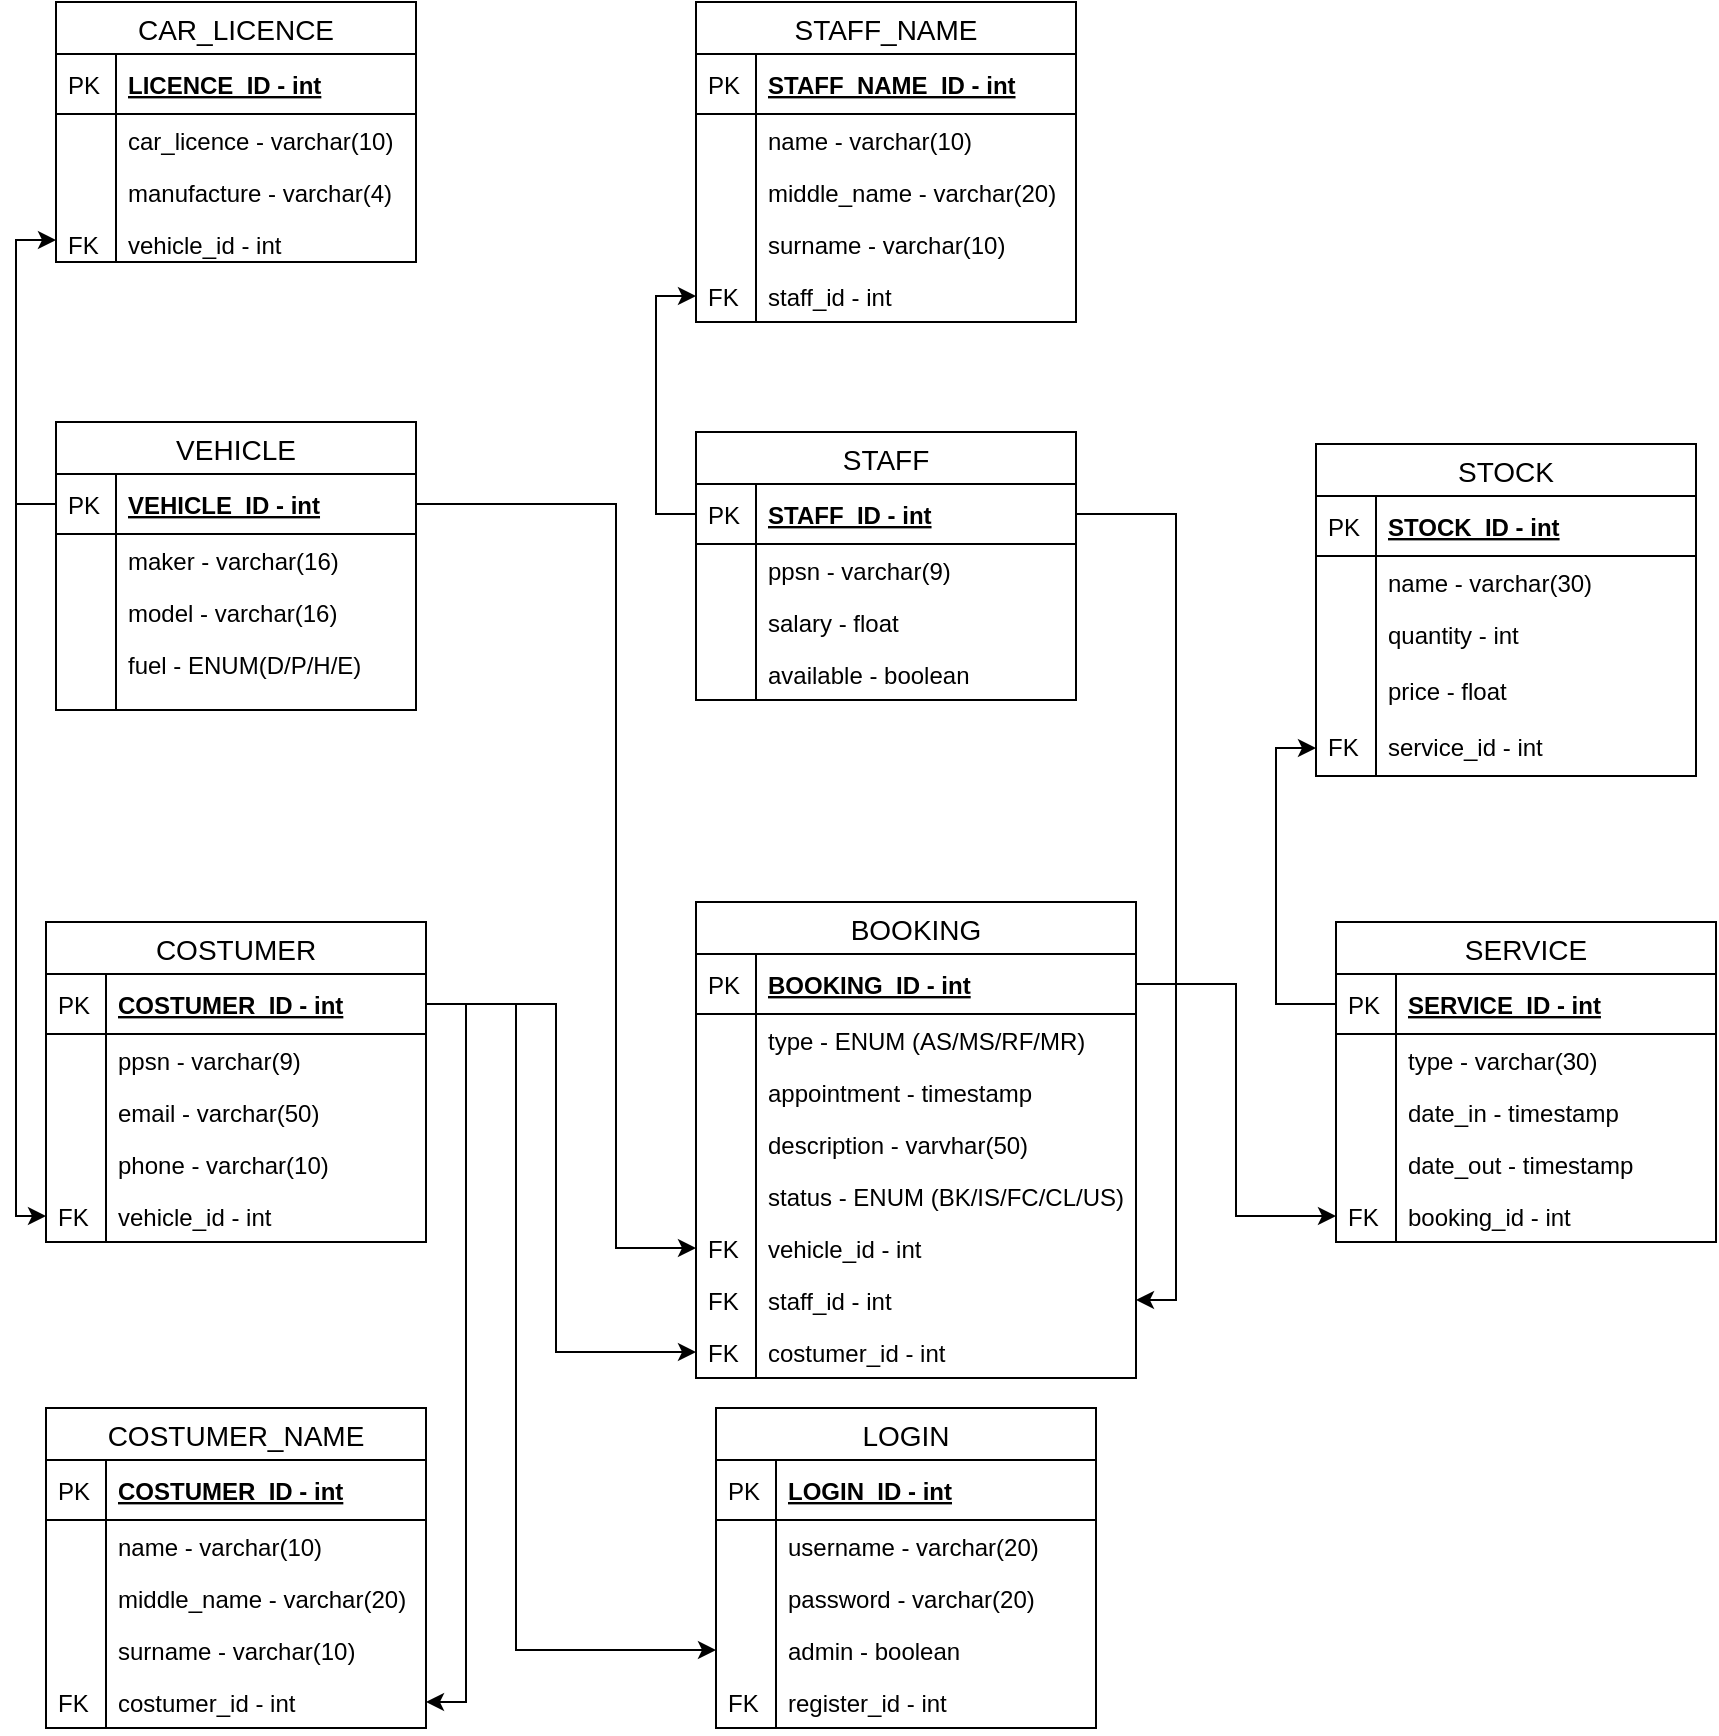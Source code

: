 <mxfile version="13.1.14" type="device"><diagram id="qz4JZk3jfuZFxjIquhuY" name="Page-1"><mxGraphModel dx="1160" dy="1646" grid="1" gridSize="10" guides="1" tooltips="1" connect="1" arrows="1" fold="1" page="1" pageScale="1" pageWidth="827" pageHeight="1169" math="0" shadow="0"><root><mxCell id="0"/><mxCell id="1" parent="0"/><mxCell id="4ERzhH2UeLs3n8qs2pCF-2" value="VEHICLE" style="swimlane;fontStyle=0;childLayout=stackLayout;horizontal=1;startSize=26;horizontalStack=0;resizeParent=1;resizeParentMax=0;resizeLast=0;collapsible=1;marginBottom=0;align=center;fontSize=14;" parent="1" vertex="1"><mxGeometry x="30" y="20" width="180" height="144" as="geometry"/></mxCell><mxCell id="4ERzhH2UeLs3n8qs2pCF-3" value="VEHICLE_ID - int" style="shape=partialRectangle;top=0;left=0;right=0;bottom=1;align=left;verticalAlign=middle;fillColor=none;spacingLeft=34;spacingRight=4;overflow=hidden;rotatable=0;points=[[0,0.5],[1,0.5]];portConstraint=eastwest;dropTarget=0;fontStyle=5;fontSize=12;" parent="4ERzhH2UeLs3n8qs2pCF-2" vertex="1"><mxGeometry y="26" width="180" height="30" as="geometry"/></mxCell><mxCell id="4ERzhH2UeLs3n8qs2pCF-4" value="PK" style="shape=partialRectangle;top=0;left=0;bottom=0;fillColor=none;align=left;verticalAlign=middle;spacingLeft=4;spacingRight=4;overflow=hidden;rotatable=0;points=[];portConstraint=eastwest;part=1;fontSize=12;" parent="4ERzhH2UeLs3n8qs2pCF-3" vertex="1" connectable="0"><mxGeometry width="30" height="30" as="geometry"/></mxCell><mxCell id="4ERzhH2UeLs3n8qs2pCF-5" value="maker - varchar(16)" style="shape=partialRectangle;top=0;left=0;right=0;bottom=0;align=left;verticalAlign=top;fillColor=none;spacingLeft=34;spacingRight=4;overflow=hidden;rotatable=0;points=[[0,0.5],[1,0.5]];portConstraint=eastwest;dropTarget=0;fontSize=12;" parent="4ERzhH2UeLs3n8qs2pCF-2" vertex="1"><mxGeometry y="56" width="180" height="26" as="geometry"/></mxCell><mxCell id="4ERzhH2UeLs3n8qs2pCF-6" value="" style="shape=partialRectangle;top=0;left=0;bottom=0;fillColor=none;align=left;verticalAlign=top;spacingLeft=4;spacingRight=4;overflow=hidden;rotatable=0;points=[];portConstraint=eastwest;part=1;fontSize=12;" parent="4ERzhH2UeLs3n8qs2pCF-5" vertex="1" connectable="0"><mxGeometry width="30" height="26" as="geometry"/></mxCell><mxCell id="4ERzhH2UeLs3n8qs2pCF-7" value="model - varchar(16)" style="shape=partialRectangle;top=0;left=0;right=0;bottom=0;align=left;verticalAlign=top;fillColor=none;spacingLeft=34;spacingRight=4;overflow=hidden;rotatable=0;points=[[0,0.5],[1,0.5]];portConstraint=eastwest;dropTarget=0;fontSize=12;" parent="4ERzhH2UeLs3n8qs2pCF-2" vertex="1"><mxGeometry y="82" width="180" height="26" as="geometry"/></mxCell><mxCell id="4ERzhH2UeLs3n8qs2pCF-8" value="" style="shape=partialRectangle;top=0;left=0;bottom=0;fillColor=none;align=left;verticalAlign=top;spacingLeft=4;spacingRight=4;overflow=hidden;rotatable=0;points=[];portConstraint=eastwest;part=1;fontSize=12;" parent="4ERzhH2UeLs3n8qs2pCF-7" vertex="1" connectable="0"><mxGeometry width="30" height="26" as="geometry"/></mxCell><mxCell id="Tuq_BzEHSsN0yFVheUl9-73" value="fuel - ENUM(D/P/H/E)" style="shape=partialRectangle;top=0;left=0;right=0;bottom=0;align=left;verticalAlign=top;fillColor=none;spacingLeft=34;spacingRight=4;overflow=hidden;rotatable=0;points=[[0,0.5],[1,0.5]];portConstraint=eastwest;dropTarget=0;fontSize=12;" parent="4ERzhH2UeLs3n8qs2pCF-2" vertex="1"><mxGeometry y="108" width="180" height="26" as="geometry"/></mxCell><mxCell id="Tuq_BzEHSsN0yFVheUl9-74" value="" style="shape=partialRectangle;top=0;left=0;bottom=0;fillColor=none;align=left;verticalAlign=top;spacingLeft=4;spacingRight=4;overflow=hidden;rotatable=0;points=[];portConstraint=eastwest;part=1;fontSize=12;" parent="Tuq_BzEHSsN0yFVheUl9-73" vertex="1" connectable="0"><mxGeometry width="30" height="26" as="geometry"/></mxCell><mxCell id="4ERzhH2UeLs3n8qs2pCF-11" value="" style="shape=partialRectangle;top=0;left=0;right=0;bottom=0;align=left;verticalAlign=top;fillColor=none;spacingLeft=34;spacingRight=4;overflow=hidden;rotatable=0;points=[[0,0.5],[1,0.5]];portConstraint=eastwest;dropTarget=0;fontSize=12;" parent="4ERzhH2UeLs3n8qs2pCF-2" vertex="1"><mxGeometry y="134" width="180" height="10" as="geometry"/></mxCell><mxCell id="4ERzhH2UeLs3n8qs2pCF-12" value="" style="shape=partialRectangle;top=0;left=0;bottom=0;fillColor=none;align=left;verticalAlign=top;spacingLeft=4;spacingRight=4;overflow=hidden;rotatable=0;points=[];portConstraint=eastwest;part=1;fontSize=12;" parent="4ERzhH2UeLs3n8qs2pCF-11" vertex="1" connectable="0"><mxGeometry width="30" height="10" as="geometry"/></mxCell><mxCell id="Tuq_BzEHSsN0yFVheUl9-1" value="CAR_LICENCE" style="swimlane;fontStyle=0;childLayout=stackLayout;horizontal=1;startSize=26;horizontalStack=0;resizeParent=1;resizeParentMax=0;resizeLast=0;collapsible=1;marginBottom=0;align=center;fontSize=14;" parent="1" vertex="1"><mxGeometry x="30" y="-190" width="180" height="130" as="geometry"/></mxCell><mxCell id="Tuq_BzEHSsN0yFVheUl9-2" value="LICENCE_ID - int" style="shape=partialRectangle;top=0;left=0;right=0;bottom=1;align=left;verticalAlign=middle;fillColor=none;spacingLeft=34;spacingRight=4;overflow=hidden;rotatable=0;points=[[0,0.5],[1,0.5]];portConstraint=eastwest;dropTarget=0;fontStyle=5;fontSize=12;" parent="Tuq_BzEHSsN0yFVheUl9-1" vertex="1"><mxGeometry y="26" width="180" height="30" as="geometry"/></mxCell><mxCell id="Tuq_BzEHSsN0yFVheUl9-3" value="PK" style="shape=partialRectangle;top=0;left=0;bottom=0;fillColor=none;align=left;verticalAlign=middle;spacingLeft=4;spacingRight=4;overflow=hidden;rotatable=0;points=[];portConstraint=eastwest;part=1;fontSize=12;" parent="Tuq_BzEHSsN0yFVheUl9-2" vertex="1" connectable="0"><mxGeometry width="30" height="30" as="geometry"/></mxCell><mxCell id="Tuq_BzEHSsN0yFVheUl9-8" value="car_licence - varchar(10)" style="shape=partialRectangle;top=0;left=0;right=0;bottom=0;align=left;verticalAlign=top;fillColor=none;spacingLeft=34;spacingRight=4;overflow=hidden;rotatable=0;points=[[0,0.5],[1,0.5]];portConstraint=eastwest;dropTarget=0;fontSize=12;" parent="Tuq_BzEHSsN0yFVheUl9-1" vertex="1"><mxGeometry y="56" width="180" height="26" as="geometry"/></mxCell><mxCell id="Tuq_BzEHSsN0yFVheUl9-9" value="" style="shape=partialRectangle;top=0;left=0;bottom=0;fillColor=none;align=left;verticalAlign=top;spacingLeft=4;spacingRight=4;overflow=hidden;rotatable=0;points=[];portConstraint=eastwest;part=1;fontSize=12;" parent="Tuq_BzEHSsN0yFVheUl9-8" vertex="1" connectable="0"><mxGeometry width="30" height="26" as="geometry"/></mxCell><mxCell id="Tuq_BzEHSsN0yFVheUl9-10" value="manufacture - varchar(4)&#10;" style="shape=partialRectangle;top=0;left=0;right=0;bottom=0;align=left;verticalAlign=top;fillColor=none;spacingLeft=34;spacingRight=4;overflow=hidden;rotatable=0;points=[[0,0.5],[1,0.5]];portConstraint=eastwest;dropTarget=0;fontSize=12;" parent="Tuq_BzEHSsN0yFVheUl9-1" vertex="1"><mxGeometry y="82" width="180" height="26" as="geometry"/></mxCell><mxCell id="Tuq_BzEHSsN0yFVheUl9-11" value="" style="shape=partialRectangle;top=0;left=0;bottom=0;fillColor=none;align=left;verticalAlign=top;spacingLeft=4;spacingRight=4;overflow=hidden;rotatable=0;points=[];portConstraint=eastwest;part=1;fontSize=12;" parent="Tuq_BzEHSsN0yFVheUl9-10" vertex="1" connectable="0"><mxGeometry width="30" height="26" as="geometry"/></mxCell><mxCell id="Tuq_BzEHSsN0yFVheUl9-12" value="vehicle_id - int" style="shape=partialRectangle;top=0;left=0;right=0;bottom=0;align=left;verticalAlign=top;fillColor=none;spacingLeft=34;spacingRight=4;overflow=hidden;rotatable=0;points=[[0,0.5],[1,0.5]];portConstraint=eastwest;dropTarget=0;fontSize=12;" parent="Tuq_BzEHSsN0yFVheUl9-1" vertex="1"><mxGeometry y="108" width="180" height="22" as="geometry"/></mxCell><mxCell id="Tuq_BzEHSsN0yFVheUl9-13" value="FK" style="shape=partialRectangle;top=0;left=0;bottom=0;fillColor=none;align=left;verticalAlign=top;spacingLeft=4;spacingRight=4;overflow=hidden;rotatable=0;points=[];portConstraint=eastwest;part=1;fontSize=12;" parent="Tuq_BzEHSsN0yFVheUl9-12" vertex="1" connectable="0"><mxGeometry width="30" height="22" as="geometry"/></mxCell><mxCell id="4ERzhH2UeLs3n8qs2pCF-25" value="STOCK" style="swimlane;fontStyle=0;childLayout=stackLayout;horizontal=1;startSize=26;horizontalStack=0;resizeParent=1;resizeParentMax=0;resizeLast=0;collapsible=1;marginBottom=0;align=center;fontSize=14;" parent="1" vertex="1"><mxGeometry x="660" y="31" width="190" height="166" as="geometry"/></mxCell><mxCell id="4ERzhH2UeLs3n8qs2pCF-26" value="STOCK_ID - int" style="shape=partialRectangle;top=0;left=0;right=0;bottom=1;align=left;verticalAlign=middle;fillColor=none;spacingLeft=34;spacingRight=4;overflow=hidden;rotatable=0;points=[[0,0.5],[1,0.5]];portConstraint=eastwest;dropTarget=0;fontStyle=5;fontSize=12;" parent="4ERzhH2UeLs3n8qs2pCF-25" vertex="1"><mxGeometry y="26" width="190" height="30" as="geometry"/></mxCell><mxCell id="4ERzhH2UeLs3n8qs2pCF-27" value="PK" style="shape=partialRectangle;top=0;left=0;bottom=0;fillColor=none;align=left;verticalAlign=middle;spacingLeft=4;spacingRight=4;overflow=hidden;rotatable=0;points=[];portConstraint=eastwest;part=1;fontSize=12;" parent="4ERzhH2UeLs3n8qs2pCF-26" vertex="1" connectable="0"><mxGeometry width="30" height="30" as="geometry"/></mxCell><mxCell id="4ERzhH2UeLs3n8qs2pCF-28" value="name - varchar(30)" style="shape=partialRectangle;top=0;left=0;right=0;bottom=0;align=left;verticalAlign=top;fillColor=none;spacingLeft=34;spacingRight=4;overflow=hidden;rotatable=0;points=[[0,0.5],[1,0.5]];portConstraint=eastwest;dropTarget=0;fontSize=12;" parent="4ERzhH2UeLs3n8qs2pCF-25" vertex="1"><mxGeometry y="56" width="190" height="26" as="geometry"/></mxCell><mxCell id="4ERzhH2UeLs3n8qs2pCF-29" value="" style="shape=partialRectangle;top=0;left=0;bottom=0;fillColor=none;align=left;verticalAlign=top;spacingLeft=4;spacingRight=4;overflow=hidden;rotatable=0;points=[];portConstraint=eastwest;part=1;fontSize=12;" parent="4ERzhH2UeLs3n8qs2pCF-28" vertex="1" connectable="0"><mxGeometry width="30" height="26" as="geometry"/></mxCell><mxCell id="Tuq_BzEHSsN0yFVheUl9-56" value="quantity - int" style="shape=partialRectangle;top=0;left=0;right=0;bottom=0;align=left;verticalAlign=top;fillColor=none;spacingLeft=34;spacingRight=4;overflow=hidden;rotatable=0;points=[[0,0.5],[1,0.5]];portConstraint=eastwest;dropTarget=0;fontSize=12;" parent="4ERzhH2UeLs3n8qs2pCF-25" vertex="1"><mxGeometry y="82" width="190" height="28" as="geometry"/></mxCell><mxCell id="Tuq_BzEHSsN0yFVheUl9-57" value="" style="shape=partialRectangle;top=0;left=0;bottom=0;fillColor=none;align=left;verticalAlign=top;spacingLeft=4;spacingRight=4;overflow=hidden;rotatable=0;points=[];portConstraint=eastwest;part=1;fontSize=12;" parent="Tuq_BzEHSsN0yFVheUl9-56" vertex="1" connectable="0"><mxGeometry width="30" height="28" as="geometry"/></mxCell><mxCell id="4ERzhH2UeLs3n8qs2pCF-32" value="price - float&#10;" style="shape=partialRectangle;top=0;left=0;right=0;bottom=0;align=left;verticalAlign=top;fillColor=none;spacingLeft=34;spacingRight=4;overflow=hidden;rotatable=0;points=[[0,0.5],[1,0.5]];portConstraint=eastwest;dropTarget=0;fontSize=12;" parent="4ERzhH2UeLs3n8qs2pCF-25" vertex="1"><mxGeometry y="110" width="190" height="28" as="geometry"/></mxCell><mxCell id="4ERzhH2UeLs3n8qs2pCF-33" value="" style="shape=partialRectangle;top=0;left=0;bottom=0;fillColor=none;align=left;verticalAlign=top;spacingLeft=4;spacingRight=4;overflow=hidden;rotatable=0;points=[];portConstraint=eastwest;part=1;fontSize=12;" parent="4ERzhH2UeLs3n8qs2pCF-32" vertex="1" connectable="0"><mxGeometry width="30" height="28" as="geometry"/></mxCell><mxCell id="4ERzhH2UeLs3n8qs2pCF-38" value="service_id - int" style="shape=partialRectangle;top=0;left=0;right=0;bottom=0;align=left;verticalAlign=top;fillColor=none;spacingLeft=34;spacingRight=4;overflow=hidden;rotatable=0;points=[[0,0.5],[1,0.5]];portConstraint=eastwest;dropTarget=0;fontSize=12;" parent="4ERzhH2UeLs3n8qs2pCF-25" vertex="1"><mxGeometry y="138" width="190" height="28" as="geometry"/></mxCell><mxCell id="4ERzhH2UeLs3n8qs2pCF-39" value="FK" style="shape=partialRectangle;top=0;left=0;bottom=0;fillColor=none;align=left;verticalAlign=top;spacingLeft=4;spacingRight=4;overflow=hidden;rotatable=0;points=[];portConstraint=eastwest;part=1;fontSize=12;" parent="4ERzhH2UeLs3n8qs2pCF-38" vertex="1" connectable="0"><mxGeometry width="30" height="28" as="geometry"/></mxCell><mxCell id="4ERzhH2UeLs3n8qs2pCF-14" value="STAFF" style="swimlane;fontStyle=0;childLayout=stackLayout;horizontal=1;startSize=26;horizontalStack=0;resizeParent=1;resizeParentMax=0;resizeLast=0;collapsible=1;marginBottom=0;align=center;fontSize=14;" parent="1" vertex="1"><mxGeometry x="350" y="25" width="190" height="134" as="geometry"/></mxCell><mxCell id="4ERzhH2UeLs3n8qs2pCF-15" value="STAFF_ID - int" style="shape=partialRectangle;top=0;left=0;right=0;bottom=1;align=left;verticalAlign=middle;fillColor=none;spacingLeft=34;spacingRight=4;overflow=hidden;rotatable=0;points=[[0,0.5],[1,0.5]];portConstraint=eastwest;dropTarget=0;fontStyle=5;fontSize=12;" parent="4ERzhH2UeLs3n8qs2pCF-14" vertex="1"><mxGeometry y="26" width="190" height="30" as="geometry"/></mxCell><mxCell id="4ERzhH2UeLs3n8qs2pCF-16" value="PK" style="shape=partialRectangle;top=0;left=0;bottom=0;fillColor=none;align=left;verticalAlign=middle;spacingLeft=4;spacingRight=4;overflow=hidden;rotatable=0;points=[];portConstraint=eastwest;part=1;fontSize=12;" parent="4ERzhH2UeLs3n8qs2pCF-15" vertex="1" connectable="0"><mxGeometry width="30" height="30" as="geometry"/></mxCell><mxCell id="4ERzhH2UeLs3n8qs2pCF-19" value="ppsn - varchar(9)" style="shape=partialRectangle;top=0;left=0;right=0;bottom=0;align=left;verticalAlign=top;fillColor=none;spacingLeft=34;spacingRight=4;overflow=hidden;rotatable=0;points=[[0,0.5],[1,0.5]];portConstraint=eastwest;dropTarget=0;fontSize=12;" parent="4ERzhH2UeLs3n8qs2pCF-14" vertex="1"><mxGeometry y="56" width="190" height="26" as="geometry"/></mxCell><mxCell id="4ERzhH2UeLs3n8qs2pCF-20" value="" style="shape=partialRectangle;top=0;left=0;bottom=0;fillColor=none;align=left;verticalAlign=top;spacingLeft=4;spacingRight=4;overflow=hidden;rotatable=0;points=[];portConstraint=eastwest;part=1;fontSize=12;" parent="4ERzhH2UeLs3n8qs2pCF-19" vertex="1" connectable="0"><mxGeometry width="30" height="26" as="geometry"/></mxCell><mxCell id="4ERzhH2UeLs3n8qs2pCF-21" value="salary - float&#10;" style="shape=partialRectangle;top=0;left=0;right=0;bottom=0;align=left;verticalAlign=top;fillColor=none;spacingLeft=34;spacingRight=4;overflow=hidden;rotatable=0;points=[[0,0.5],[1,0.5]];portConstraint=eastwest;dropTarget=0;fontSize=12;" parent="4ERzhH2UeLs3n8qs2pCF-14" vertex="1"><mxGeometry y="82" width="190" height="26" as="geometry"/></mxCell><mxCell id="4ERzhH2UeLs3n8qs2pCF-22" value="" style="shape=partialRectangle;top=0;left=0;bottom=0;fillColor=none;align=left;verticalAlign=top;spacingLeft=4;spacingRight=4;overflow=hidden;rotatable=0;points=[];portConstraint=eastwest;part=1;fontSize=12;" parent="4ERzhH2UeLs3n8qs2pCF-21" vertex="1" connectable="0"><mxGeometry width="30" height="26" as="geometry"/></mxCell><mxCell id="4ERzhH2UeLs3n8qs2pCF-23" value="available - boolean" style="shape=partialRectangle;top=0;left=0;right=0;bottom=0;align=left;verticalAlign=top;fillColor=none;spacingLeft=34;spacingRight=4;overflow=hidden;rotatable=0;points=[[0,0.5],[1,0.5]];portConstraint=eastwest;dropTarget=0;fontSize=12;" parent="4ERzhH2UeLs3n8qs2pCF-14" vertex="1"><mxGeometry y="108" width="190" height="26" as="geometry"/></mxCell><mxCell id="4ERzhH2UeLs3n8qs2pCF-24" value="" style="shape=partialRectangle;top=0;left=0;bottom=0;fillColor=none;align=left;verticalAlign=top;spacingLeft=4;spacingRight=4;overflow=hidden;rotatable=0;points=[];portConstraint=eastwest;part=1;fontSize=12;" parent="4ERzhH2UeLs3n8qs2pCF-23" vertex="1" connectable="0"><mxGeometry width="30" height="26" as="geometry"/></mxCell><mxCell id="2eVNGJnKxN83j6mbkFAS-1" value="BOOKING" style="swimlane;fontStyle=0;childLayout=stackLayout;horizontal=1;startSize=26;horizontalStack=0;resizeParent=1;resizeParentMax=0;resizeLast=0;collapsible=1;marginBottom=0;align=center;fontSize=14;" parent="1" vertex="1"><mxGeometry x="350" y="260" width="220" height="238" as="geometry"/></mxCell><mxCell id="2eVNGJnKxN83j6mbkFAS-2" value="BOOKING_ID - int" style="shape=partialRectangle;top=0;left=0;right=0;bottom=1;align=left;verticalAlign=middle;fillColor=none;spacingLeft=34;spacingRight=4;overflow=hidden;rotatable=0;points=[[0,0.5],[1,0.5]];portConstraint=eastwest;dropTarget=0;fontStyle=5;fontSize=12;" parent="2eVNGJnKxN83j6mbkFAS-1" vertex="1"><mxGeometry y="26" width="220" height="30" as="geometry"/></mxCell><mxCell id="2eVNGJnKxN83j6mbkFAS-3" value="PK" style="shape=partialRectangle;top=0;left=0;bottom=0;fillColor=none;align=left;verticalAlign=middle;spacingLeft=4;spacingRight=4;overflow=hidden;rotatable=0;points=[];portConstraint=eastwest;part=1;fontSize=12;" parent="2eVNGJnKxN83j6mbkFAS-2" vertex="1" connectable="0"><mxGeometry width="30" height="30" as="geometry"/></mxCell><mxCell id="2eVNGJnKxN83j6mbkFAS-6" value="type - ENUM (AS/MS/RF/MR)" style="shape=partialRectangle;top=0;left=0;right=0;bottom=0;align=left;verticalAlign=top;fillColor=none;spacingLeft=34;spacingRight=4;overflow=hidden;rotatable=0;points=[[0,0.5],[1,0.5]];portConstraint=eastwest;dropTarget=0;fontSize=12;" parent="2eVNGJnKxN83j6mbkFAS-1" vertex="1"><mxGeometry y="56" width="220" height="26" as="geometry"/></mxCell><mxCell id="2eVNGJnKxN83j6mbkFAS-7" value="" style="shape=partialRectangle;top=0;left=0;bottom=0;fillColor=none;align=left;verticalAlign=top;spacingLeft=4;spacingRight=4;overflow=hidden;rotatable=0;points=[];portConstraint=eastwest;part=1;fontSize=12;" parent="2eVNGJnKxN83j6mbkFAS-6" vertex="1" connectable="0"><mxGeometry width="30" height="26" as="geometry"/></mxCell><mxCell id="2eVNGJnKxN83j6mbkFAS-4" value="appointment - timestamp" style="shape=partialRectangle;top=0;left=0;right=0;bottom=0;align=left;verticalAlign=top;fillColor=none;spacingLeft=34;spacingRight=4;overflow=hidden;rotatable=0;points=[[0,0.5],[1,0.5]];portConstraint=eastwest;dropTarget=0;fontSize=12;" parent="2eVNGJnKxN83j6mbkFAS-1" vertex="1"><mxGeometry y="82" width="220" height="26" as="geometry"/></mxCell><mxCell id="2eVNGJnKxN83j6mbkFAS-5" value="" style="shape=partialRectangle;top=0;left=0;bottom=0;fillColor=none;align=left;verticalAlign=top;spacingLeft=4;spacingRight=4;overflow=hidden;rotatable=0;points=[];portConstraint=eastwest;part=1;fontSize=12;" parent="2eVNGJnKxN83j6mbkFAS-4" vertex="1" connectable="0"><mxGeometry width="30" height="26" as="geometry"/></mxCell><mxCell id="Tuq_BzEHSsN0yFVheUl9-75" value="description - varvhar(50)" style="shape=partialRectangle;top=0;left=0;right=0;bottom=0;align=left;verticalAlign=top;fillColor=none;spacingLeft=34;spacingRight=4;overflow=hidden;rotatable=0;points=[[0,0.5],[1,0.5]];portConstraint=eastwest;dropTarget=0;fontSize=12;" parent="2eVNGJnKxN83j6mbkFAS-1" vertex="1"><mxGeometry y="108" width="220" height="26" as="geometry"/></mxCell><mxCell id="Tuq_BzEHSsN0yFVheUl9-76" value="" style="shape=partialRectangle;top=0;left=0;bottom=0;fillColor=none;align=left;verticalAlign=top;spacingLeft=4;spacingRight=4;overflow=hidden;rotatable=0;points=[];portConstraint=eastwest;part=1;fontSize=12;" parent="Tuq_BzEHSsN0yFVheUl9-75" vertex="1" connectable="0"><mxGeometry width="30" height="26" as="geometry"/></mxCell><mxCell id="uITkpi63K8AS3LHC8V28-1" value="status - ENUM (BK/IS/FC/CL/US)" style="shape=partialRectangle;top=0;left=0;right=0;bottom=0;align=left;verticalAlign=top;fillColor=none;spacingLeft=34;spacingRight=4;overflow=hidden;rotatable=0;points=[[0,0.5],[1,0.5]];portConstraint=eastwest;dropTarget=0;fontSize=12;" vertex="1" parent="2eVNGJnKxN83j6mbkFAS-1"><mxGeometry y="134" width="220" height="26" as="geometry"/></mxCell><mxCell id="uITkpi63K8AS3LHC8V28-2" value="" style="shape=partialRectangle;top=0;left=0;bottom=0;fillColor=none;align=left;verticalAlign=top;spacingLeft=4;spacingRight=4;overflow=hidden;rotatable=0;points=[];portConstraint=eastwest;part=1;fontSize=12;" vertex="1" connectable="0" parent="uITkpi63K8AS3LHC8V28-1"><mxGeometry width="30" height="26" as="geometry"/></mxCell><mxCell id="2eVNGJnKxN83j6mbkFAS-8" value="vehicle_id - int" style="shape=partialRectangle;top=0;left=0;right=0;bottom=0;align=left;verticalAlign=top;fillColor=none;spacingLeft=34;spacingRight=4;overflow=hidden;rotatable=0;points=[[0,0.5],[1,0.5]];portConstraint=eastwest;dropTarget=0;fontSize=12;" parent="2eVNGJnKxN83j6mbkFAS-1" vertex="1"><mxGeometry y="160" width="220" height="26" as="geometry"/></mxCell><mxCell id="2eVNGJnKxN83j6mbkFAS-9" value="FK" style="shape=partialRectangle;top=0;left=0;bottom=0;fillColor=none;align=left;verticalAlign=top;spacingLeft=4;spacingRight=4;overflow=hidden;rotatable=0;points=[];portConstraint=eastwest;part=1;fontSize=12;" parent="2eVNGJnKxN83j6mbkFAS-8" vertex="1" connectable="0"><mxGeometry width="30" height="26" as="geometry"/></mxCell><mxCell id="2eVNGJnKxN83j6mbkFAS-34" value="staff_id - int" style="shape=partialRectangle;top=0;left=0;right=0;bottom=0;align=left;verticalAlign=top;fillColor=none;spacingLeft=34;spacingRight=4;overflow=hidden;rotatable=0;points=[[0,0.5],[1,0.5]];portConstraint=eastwest;dropTarget=0;fontSize=12;" parent="2eVNGJnKxN83j6mbkFAS-1" vertex="1"><mxGeometry y="186" width="220" height="26" as="geometry"/></mxCell><mxCell id="2eVNGJnKxN83j6mbkFAS-35" value="FK" style="shape=partialRectangle;top=0;left=0;bottom=0;fillColor=none;align=left;verticalAlign=top;spacingLeft=4;spacingRight=4;overflow=hidden;rotatable=0;points=[];portConstraint=eastwest;part=1;fontSize=12;" parent="2eVNGJnKxN83j6mbkFAS-34" vertex="1" connectable="0"><mxGeometry width="30" height="26" as="geometry"/></mxCell><mxCell id="2eVNGJnKxN83j6mbkFAS-10" value="costumer_id - int" style="shape=partialRectangle;top=0;left=0;right=0;bottom=0;align=left;verticalAlign=top;fillColor=none;spacingLeft=34;spacingRight=4;overflow=hidden;rotatable=0;points=[[0,0.5],[1,0.5]];portConstraint=eastwest;dropTarget=0;fontSize=12;" parent="2eVNGJnKxN83j6mbkFAS-1" vertex="1"><mxGeometry y="212" width="220" height="26" as="geometry"/></mxCell><mxCell id="2eVNGJnKxN83j6mbkFAS-11" value="FK" style="shape=partialRectangle;top=0;left=0;bottom=0;fillColor=none;align=left;verticalAlign=top;spacingLeft=4;spacingRight=4;overflow=hidden;rotatable=0;points=[];portConstraint=eastwest;part=1;fontSize=12;" parent="2eVNGJnKxN83j6mbkFAS-10" vertex="1" connectable="0"><mxGeometry width="30" height="26" as="geometry"/></mxCell><mxCell id="2eVNGJnKxN83j6mbkFAS-37" style="edgeStyle=orthogonalEdgeStyle;rounded=0;orthogonalLoop=1;jettySize=auto;html=1;entryX=0;entryY=0.5;entryDx=0;entryDy=0;" parent="1" source="4ERzhH2UeLs3n8qs2pCF-3" target="2eVNGJnKxN83j6mbkFAS-8" edge="1"><mxGeometry relative="1" as="geometry"><Array as="points"><mxPoint x="310" y="61"/><mxPoint x="310" y="433"/></Array></mxGeometry></mxCell><mxCell id="2eVNGJnKxN83j6mbkFAS-38" style="edgeStyle=orthogonalEdgeStyle;rounded=0;orthogonalLoop=1;jettySize=auto;html=1;entryX=1;entryY=0.5;entryDx=0;entryDy=0;exitX=1;exitY=0.5;exitDx=0;exitDy=0;" parent="1" source="4ERzhH2UeLs3n8qs2pCF-15" target="2eVNGJnKxN83j6mbkFAS-34" edge="1"><mxGeometry relative="1" as="geometry"/></mxCell><mxCell id="2eVNGJnKxN83j6mbkFAS-41" style="edgeStyle=orthogonalEdgeStyle;rounded=0;orthogonalLoop=1;jettySize=auto;html=1;entryX=0;entryY=0.5;entryDx=0;entryDy=0;" parent="1" source="4ERzhH2UeLs3n8qs2pCF-41" target="2eVNGJnKxN83j6mbkFAS-10" edge="1"><mxGeometry relative="1" as="geometry"><Array as="points"><mxPoint x="280" y="311"/><mxPoint x="280" y="485"/></Array></mxGeometry></mxCell><mxCell id="Tuq_BzEHSsN0yFVheUl9-14" value="STAFF_NAME" style="swimlane;fontStyle=0;childLayout=stackLayout;horizontal=1;startSize=26;horizontalStack=0;resizeParent=1;resizeParentMax=0;resizeLast=0;collapsible=1;marginBottom=0;align=center;fontSize=14;" parent="1" vertex="1"><mxGeometry x="350" y="-190" width="190" height="160" as="geometry"/></mxCell><mxCell id="Tuq_BzEHSsN0yFVheUl9-15" value="STAFF_NAME_ID - int" style="shape=partialRectangle;top=0;left=0;right=0;bottom=1;align=left;verticalAlign=middle;fillColor=none;spacingLeft=34;spacingRight=4;overflow=hidden;rotatable=0;points=[[0,0.5],[1,0.5]];portConstraint=eastwest;dropTarget=0;fontStyle=5;fontSize=12;" parent="Tuq_BzEHSsN0yFVheUl9-14" vertex="1"><mxGeometry y="26" width="190" height="30" as="geometry"/></mxCell><mxCell id="Tuq_BzEHSsN0yFVheUl9-16" value="PK" style="shape=partialRectangle;top=0;left=0;bottom=0;fillColor=none;align=left;verticalAlign=middle;spacingLeft=4;spacingRight=4;overflow=hidden;rotatable=0;points=[];portConstraint=eastwest;part=1;fontSize=12;" parent="Tuq_BzEHSsN0yFVheUl9-15" vertex="1" connectable="0"><mxGeometry width="30" height="30" as="geometry"/></mxCell><mxCell id="Tuq_BzEHSsN0yFVheUl9-17" value="name - varchar(10)" style="shape=partialRectangle;top=0;left=0;right=0;bottom=0;align=left;verticalAlign=top;fillColor=none;spacingLeft=34;spacingRight=4;overflow=hidden;rotatable=0;points=[[0,0.5],[1,0.5]];portConstraint=eastwest;dropTarget=0;fontSize=12;" parent="Tuq_BzEHSsN0yFVheUl9-14" vertex="1"><mxGeometry y="56" width="190" height="26" as="geometry"/></mxCell><mxCell id="Tuq_BzEHSsN0yFVheUl9-18" value="" style="shape=partialRectangle;top=0;left=0;bottom=0;fillColor=none;align=left;verticalAlign=top;spacingLeft=4;spacingRight=4;overflow=hidden;rotatable=0;points=[];portConstraint=eastwest;part=1;fontSize=12;" parent="Tuq_BzEHSsN0yFVheUl9-17" vertex="1" connectable="0"><mxGeometry width="30" height="26" as="geometry"/></mxCell><mxCell id="Tuq_BzEHSsN0yFVheUl9-19" value="middle_name - varchar(20)" style="shape=partialRectangle;top=0;left=0;right=0;bottom=0;align=left;verticalAlign=top;fillColor=none;spacingLeft=34;spacingRight=4;overflow=hidden;rotatable=0;points=[[0,0.5],[1,0.5]];portConstraint=eastwest;dropTarget=0;fontSize=12;" parent="Tuq_BzEHSsN0yFVheUl9-14" vertex="1"><mxGeometry y="82" width="190" height="26" as="geometry"/></mxCell><mxCell id="Tuq_BzEHSsN0yFVheUl9-20" value="" style="shape=partialRectangle;top=0;left=0;bottom=0;fillColor=none;align=left;verticalAlign=top;spacingLeft=4;spacingRight=4;overflow=hidden;rotatable=0;points=[];portConstraint=eastwest;part=1;fontSize=12;" parent="Tuq_BzEHSsN0yFVheUl9-19" vertex="1" connectable="0"><mxGeometry width="30" height="26" as="geometry"/></mxCell><mxCell id="Tuq_BzEHSsN0yFVheUl9-21" value="surname - varchar(10)" style="shape=partialRectangle;top=0;left=0;right=0;bottom=0;align=left;verticalAlign=top;fillColor=none;spacingLeft=34;spacingRight=4;overflow=hidden;rotatable=0;points=[[0,0.5],[1,0.5]];portConstraint=eastwest;dropTarget=0;fontSize=12;" parent="Tuq_BzEHSsN0yFVheUl9-14" vertex="1"><mxGeometry y="108" width="190" height="26" as="geometry"/></mxCell><mxCell id="Tuq_BzEHSsN0yFVheUl9-22" value="" style="shape=partialRectangle;top=0;left=0;bottom=0;fillColor=none;align=left;verticalAlign=top;spacingLeft=4;spacingRight=4;overflow=hidden;rotatable=0;points=[];portConstraint=eastwest;part=1;fontSize=12;" parent="Tuq_BzEHSsN0yFVheUl9-21" vertex="1" connectable="0"><mxGeometry width="30" height="26" as="geometry"/></mxCell><mxCell id="Tuq_BzEHSsN0yFVheUl9-25" value="staff_id - int" style="shape=partialRectangle;top=0;left=0;right=0;bottom=0;align=left;verticalAlign=top;fillColor=none;spacingLeft=34;spacingRight=4;overflow=hidden;rotatable=0;points=[[0,0.5],[1,0.5]];portConstraint=eastwest;dropTarget=0;fontSize=12;" parent="Tuq_BzEHSsN0yFVheUl9-14" vertex="1"><mxGeometry y="134" width="190" height="26" as="geometry"/></mxCell><mxCell id="Tuq_BzEHSsN0yFVheUl9-26" value="FK" style="shape=partialRectangle;top=0;left=0;bottom=0;fillColor=none;align=left;verticalAlign=top;spacingLeft=4;spacingRight=4;overflow=hidden;rotatable=0;points=[];portConstraint=eastwest;part=1;fontSize=12;" parent="Tuq_BzEHSsN0yFVheUl9-25" vertex="1" connectable="0"><mxGeometry width="30" height="26" as="geometry"/></mxCell><mxCell id="Tuq_BzEHSsN0yFVheUl9-27" style="edgeStyle=orthogonalEdgeStyle;rounded=0;orthogonalLoop=1;jettySize=auto;html=1;entryX=0;entryY=0.5;entryDx=0;entryDy=0;" parent="1" source="4ERzhH2UeLs3n8qs2pCF-3" target="Tuq_BzEHSsN0yFVheUl9-12" edge="1"><mxGeometry relative="1" as="geometry"/></mxCell><mxCell id="Tuq_BzEHSsN0yFVheUl9-28" style="edgeStyle=orthogonalEdgeStyle;rounded=0;orthogonalLoop=1;jettySize=auto;html=1;entryX=0;entryY=0.5;entryDx=0;entryDy=0;" parent="1" source="4ERzhH2UeLs3n8qs2pCF-15" target="Tuq_BzEHSsN0yFVheUl9-25" edge="1"><mxGeometry relative="1" as="geometry"/></mxCell><mxCell id="Tuq_BzEHSsN0yFVheUl9-51" style="edgeStyle=orthogonalEdgeStyle;rounded=0;orthogonalLoop=1;jettySize=auto;html=1;entryX=1;entryY=0.5;entryDx=0;entryDy=0;exitX=1;exitY=0.5;exitDx=0;exitDy=0;" parent="1" source="4ERzhH2UeLs3n8qs2pCF-41" target="Tuq_BzEHSsN0yFVheUl9-38" edge="1"><mxGeometry relative="1" as="geometry"/></mxCell><mxCell id="4ERzhH2UeLs3n8qs2pCF-40" value="COSTUMER" style="swimlane;fontStyle=0;childLayout=stackLayout;horizontal=1;startSize=26;horizontalStack=0;resizeParent=1;resizeParentMax=0;resizeLast=0;collapsible=1;marginBottom=0;align=center;fontSize=14;" parent="1" vertex="1"><mxGeometry x="25" y="270" width="190" height="160" as="geometry"/></mxCell><mxCell id="4ERzhH2UeLs3n8qs2pCF-41" value="COSTUMER_ID - int" style="shape=partialRectangle;top=0;left=0;right=0;bottom=1;align=left;verticalAlign=middle;fillColor=none;spacingLeft=34;spacingRight=4;overflow=hidden;rotatable=0;points=[[0,0.5],[1,0.5]];portConstraint=eastwest;dropTarget=0;fontStyle=5;fontSize=12;" parent="4ERzhH2UeLs3n8qs2pCF-40" vertex="1"><mxGeometry y="26" width="190" height="30" as="geometry"/></mxCell><mxCell id="4ERzhH2UeLs3n8qs2pCF-42" value="PK" style="shape=partialRectangle;top=0;left=0;bottom=0;fillColor=none;align=left;verticalAlign=middle;spacingLeft=4;spacingRight=4;overflow=hidden;rotatable=0;points=[];portConstraint=eastwest;part=1;fontSize=12;" parent="4ERzhH2UeLs3n8qs2pCF-41" vertex="1" connectable="0"><mxGeometry width="30" height="30" as="geometry"/></mxCell><mxCell id="4ERzhH2UeLs3n8qs2pCF-45" value="ppsn - varchar(9)" style="shape=partialRectangle;top=0;left=0;right=0;bottom=0;align=left;verticalAlign=top;fillColor=none;spacingLeft=34;spacingRight=4;overflow=hidden;rotatable=0;points=[[0,0.5],[1,0.5]];portConstraint=eastwest;dropTarget=0;fontSize=12;" parent="4ERzhH2UeLs3n8qs2pCF-40" vertex="1"><mxGeometry y="56" width="190" height="26" as="geometry"/></mxCell><mxCell id="4ERzhH2UeLs3n8qs2pCF-46" value="" style="shape=partialRectangle;top=0;left=0;bottom=0;fillColor=none;align=left;verticalAlign=top;spacingLeft=4;spacingRight=4;overflow=hidden;rotatable=0;points=[];portConstraint=eastwest;part=1;fontSize=12;" parent="4ERzhH2UeLs3n8qs2pCF-45" vertex="1" connectable="0"><mxGeometry width="30" height="26" as="geometry"/></mxCell><mxCell id="4ERzhH2UeLs3n8qs2pCF-47" value="email - varchar(50)" style="shape=partialRectangle;top=0;left=0;right=0;bottom=0;align=left;verticalAlign=top;fillColor=none;spacingLeft=34;spacingRight=4;overflow=hidden;rotatable=0;points=[[0,0.5],[1,0.5]];portConstraint=eastwest;dropTarget=0;fontSize=12;" parent="4ERzhH2UeLs3n8qs2pCF-40" vertex="1"><mxGeometry y="82" width="190" height="26" as="geometry"/></mxCell><mxCell id="4ERzhH2UeLs3n8qs2pCF-48" value="" style="shape=partialRectangle;top=0;left=0;bottom=0;fillColor=none;align=left;verticalAlign=top;spacingLeft=4;spacingRight=4;overflow=hidden;rotatable=0;points=[];portConstraint=eastwest;part=1;fontSize=12;" parent="4ERzhH2UeLs3n8qs2pCF-47" vertex="1" connectable="0"><mxGeometry width="30" height="26" as="geometry"/></mxCell><mxCell id="4ERzhH2UeLs3n8qs2pCF-49" value="phone - varchar(10)" style="shape=partialRectangle;top=0;left=0;right=0;bottom=0;align=left;verticalAlign=top;fillColor=none;spacingLeft=34;spacingRight=4;overflow=hidden;rotatable=0;points=[[0,0.5],[1,0.5]];portConstraint=eastwest;dropTarget=0;fontSize=12;" parent="4ERzhH2UeLs3n8qs2pCF-40" vertex="1"><mxGeometry y="108" width="190" height="26" as="geometry"/></mxCell><mxCell id="4ERzhH2UeLs3n8qs2pCF-50" value="" style="shape=partialRectangle;top=0;left=0;bottom=0;fillColor=none;align=left;verticalAlign=top;spacingLeft=4;spacingRight=4;overflow=hidden;rotatable=0;points=[];portConstraint=eastwest;part=1;fontSize=12;" parent="4ERzhH2UeLs3n8qs2pCF-49" vertex="1" connectable="0"><mxGeometry width="30" height="26" as="geometry"/></mxCell><mxCell id="4ERzhH2UeLs3n8qs2pCF-43" value="vehicle_id - int" style="shape=partialRectangle;top=0;left=0;right=0;bottom=0;align=left;verticalAlign=top;fillColor=none;spacingLeft=34;spacingRight=4;overflow=hidden;rotatable=0;points=[[0,0.5],[1,0.5]];portConstraint=eastwest;dropTarget=0;fontSize=12;" parent="4ERzhH2UeLs3n8qs2pCF-40" vertex="1"><mxGeometry y="134" width="190" height="26" as="geometry"/></mxCell><mxCell id="4ERzhH2UeLs3n8qs2pCF-44" value="FK" style="shape=partialRectangle;top=0;left=0;bottom=0;fillColor=none;align=left;verticalAlign=top;spacingLeft=4;spacingRight=4;overflow=hidden;rotatable=0;points=[];portConstraint=eastwest;part=1;fontSize=12;" parent="4ERzhH2UeLs3n8qs2pCF-43" vertex="1" connectable="0"><mxGeometry width="30" height="26" as="geometry"/></mxCell><mxCell id="2eVNGJnKxN83j6mbkFAS-12" value="SERVICE" style="swimlane;fontStyle=0;childLayout=stackLayout;horizontal=1;startSize=26;horizontalStack=0;resizeParent=1;resizeParentMax=0;resizeLast=0;collapsible=1;marginBottom=0;align=center;fontSize=14;" parent="1" vertex="1"><mxGeometry x="670" y="270" width="190" height="160" as="geometry"/></mxCell><mxCell id="2eVNGJnKxN83j6mbkFAS-13" value="SERVICE_ID - int" style="shape=partialRectangle;top=0;left=0;right=0;bottom=1;align=left;verticalAlign=middle;fillColor=none;spacingLeft=34;spacingRight=4;overflow=hidden;rotatable=0;points=[[0,0.5],[1,0.5]];portConstraint=eastwest;dropTarget=0;fontStyle=5;fontSize=12;" parent="2eVNGJnKxN83j6mbkFAS-12" vertex="1"><mxGeometry y="26" width="190" height="30" as="geometry"/></mxCell><mxCell id="2eVNGJnKxN83j6mbkFAS-14" value="PK" style="shape=partialRectangle;top=0;left=0;bottom=0;fillColor=none;align=left;verticalAlign=middle;spacingLeft=4;spacingRight=4;overflow=hidden;rotatable=0;points=[];portConstraint=eastwest;part=1;fontSize=12;" parent="2eVNGJnKxN83j6mbkFAS-13" vertex="1" connectable="0"><mxGeometry width="30" height="30" as="geometry"/></mxCell><mxCell id="2eVNGJnKxN83j6mbkFAS-15" value="type - varchar(30)" style="shape=partialRectangle;top=0;left=0;right=0;bottom=0;align=left;verticalAlign=top;fillColor=none;spacingLeft=34;spacingRight=4;overflow=hidden;rotatable=0;points=[[0,0.5],[1,0.5]];portConstraint=eastwest;dropTarget=0;fontSize=12;" parent="2eVNGJnKxN83j6mbkFAS-12" vertex="1"><mxGeometry y="56" width="190" height="26" as="geometry"/></mxCell><mxCell id="2eVNGJnKxN83j6mbkFAS-16" value="" style="shape=partialRectangle;top=0;left=0;bottom=0;fillColor=none;align=left;verticalAlign=top;spacingLeft=4;spacingRight=4;overflow=hidden;rotatable=0;points=[];portConstraint=eastwest;part=1;fontSize=12;" parent="2eVNGJnKxN83j6mbkFAS-15" vertex="1" connectable="0"><mxGeometry width="30" height="26" as="geometry"/></mxCell><mxCell id="2eVNGJnKxN83j6mbkFAS-19" value="date_in - timestamp" style="shape=partialRectangle;top=0;left=0;right=0;bottom=0;align=left;verticalAlign=top;fillColor=none;spacingLeft=34;spacingRight=4;overflow=hidden;rotatable=0;points=[[0,0.5],[1,0.5]];portConstraint=eastwest;dropTarget=0;fontSize=12;" parent="2eVNGJnKxN83j6mbkFAS-12" vertex="1"><mxGeometry y="82" width="190" height="26" as="geometry"/></mxCell><mxCell id="2eVNGJnKxN83j6mbkFAS-20" value="" style="shape=partialRectangle;top=0;left=0;bottom=0;fillColor=none;align=left;verticalAlign=top;spacingLeft=4;spacingRight=4;overflow=hidden;rotatable=0;points=[];portConstraint=eastwest;part=1;fontSize=12;" parent="2eVNGJnKxN83j6mbkFAS-19" vertex="1" connectable="0"><mxGeometry width="30" height="26" as="geometry"/></mxCell><mxCell id="2eVNGJnKxN83j6mbkFAS-17" value="date_out - timestamp" style="shape=partialRectangle;top=0;left=0;right=0;bottom=0;align=left;verticalAlign=top;fillColor=none;spacingLeft=34;spacingRight=4;overflow=hidden;rotatable=0;points=[[0,0.5],[1,0.5]];portConstraint=eastwest;dropTarget=0;fontSize=12;" parent="2eVNGJnKxN83j6mbkFAS-12" vertex="1"><mxGeometry y="108" width="190" height="26" as="geometry"/></mxCell><mxCell id="2eVNGJnKxN83j6mbkFAS-18" value="" style="shape=partialRectangle;top=0;left=0;bottom=0;fillColor=none;align=left;verticalAlign=top;spacingLeft=4;spacingRight=4;overflow=hidden;rotatable=0;points=[];portConstraint=eastwest;part=1;fontSize=12;" parent="2eVNGJnKxN83j6mbkFAS-17" vertex="1" connectable="0"><mxGeometry width="30" height="26" as="geometry"/></mxCell><mxCell id="2eVNGJnKxN83j6mbkFAS-21" value="booking_id - int" style="shape=partialRectangle;top=0;left=0;right=0;bottom=0;align=left;verticalAlign=top;fillColor=none;spacingLeft=34;spacingRight=4;overflow=hidden;rotatable=0;points=[[0,0.5],[1,0.5]];portConstraint=eastwest;dropTarget=0;fontSize=12;" parent="2eVNGJnKxN83j6mbkFAS-12" vertex="1"><mxGeometry y="134" width="190" height="26" as="geometry"/></mxCell><mxCell id="2eVNGJnKxN83j6mbkFAS-22" value="FK" style="shape=partialRectangle;top=0;left=0;bottom=0;fillColor=none;align=left;verticalAlign=top;spacingLeft=4;spacingRight=4;overflow=hidden;rotatable=0;points=[];portConstraint=eastwest;part=1;fontSize=12;" parent="2eVNGJnKxN83j6mbkFAS-21" vertex="1" connectable="0"><mxGeometry width="30" height="26" as="geometry"/></mxCell><mxCell id="Tuq_BzEHSsN0yFVheUl9-29" value="COSTUMER_NAME" style="swimlane;fontStyle=0;childLayout=stackLayout;horizontal=1;startSize=26;horizontalStack=0;resizeParent=1;resizeParentMax=0;resizeLast=0;collapsible=1;marginBottom=0;align=center;fontSize=14;" parent="1" vertex="1"><mxGeometry x="25" y="513" width="190" height="160" as="geometry"/></mxCell><mxCell id="Tuq_BzEHSsN0yFVheUl9-30" value="COSTUMER_ID - int" style="shape=partialRectangle;top=0;left=0;right=0;bottom=1;align=left;verticalAlign=middle;fillColor=none;spacingLeft=34;spacingRight=4;overflow=hidden;rotatable=0;points=[[0,0.5],[1,0.5]];portConstraint=eastwest;dropTarget=0;fontStyle=5;fontSize=12;" parent="Tuq_BzEHSsN0yFVheUl9-29" vertex="1"><mxGeometry y="26" width="190" height="30" as="geometry"/></mxCell><mxCell id="Tuq_BzEHSsN0yFVheUl9-31" value="PK" style="shape=partialRectangle;top=0;left=0;bottom=0;fillColor=none;align=left;verticalAlign=middle;spacingLeft=4;spacingRight=4;overflow=hidden;rotatable=0;points=[];portConstraint=eastwest;part=1;fontSize=12;" parent="Tuq_BzEHSsN0yFVheUl9-30" vertex="1" connectable="0"><mxGeometry width="30" height="30" as="geometry"/></mxCell><mxCell id="Tuq_BzEHSsN0yFVheUl9-32" value="name - varchar(10)" style="shape=partialRectangle;top=0;left=0;right=0;bottom=0;align=left;verticalAlign=top;fillColor=none;spacingLeft=34;spacingRight=4;overflow=hidden;rotatable=0;points=[[0,0.5],[1,0.5]];portConstraint=eastwest;dropTarget=0;fontSize=12;" parent="Tuq_BzEHSsN0yFVheUl9-29" vertex="1"><mxGeometry y="56" width="190" height="26" as="geometry"/></mxCell><mxCell id="Tuq_BzEHSsN0yFVheUl9-33" value="" style="shape=partialRectangle;top=0;left=0;bottom=0;fillColor=none;align=left;verticalAlign=top;spacingLeft=4;spacingRight=4;overflow=hidden;rotatable=0;points=[];portConstraint=eastwest;part=1;fontSize=12;" parent="Tuq_BzEHSsN0yFVheUl9-32" vertex="1" connectable="0"><mxGeometry width="30" height="26" as="geometry"/></mxCell><mxCell id="Tuq_BzEHSsN0yFVheUl9-34" value="middle_name - varchar(20)" style="shape=partialRectangle;top=0;left=0;right=0;bottom=0;align=left;verticalAlign=top;fillColor=none;spacingLeft=34;spacingRight=4;overflow=hidden;rotatable=0;points=[[0,0.5],[1,0.5]];portConstraint=eastwest;dropTarget=0;fontSize=12;" parent="Tuq_BzEHSsN0yFVheUl9-29" vertex="1"><mxGeometry y="82" width="190" height="26" as="geometry"/></mxCell><mxCell id="Tuq_BzEHSsN0yFVheUl9-35" value="" style="shape=partialRectangle;top=0;left=0;bottom=0;fillColor=none;align=left;verticalAlign=top;spacingLeft=4;spacingRight=4;overflow=hidden;rotatable=0;points=[];portConstraint=eastwest;part=1;fontSize=12;" parent="Tuq_BzEHSsN0yFVheUl9-34" vertex="1" connectable="0"><mxGeometry width="30" height="26" as="geometry"/></mxCell><mxCell id="Tuq_BzEHSsN0yFVheUl9-36" value="surname - varchar(10)" style="shape=partialRectangle;top=0;left=0;right=0;bottom=0;align=left;verticalAlign=top;fillColor=none;spacingLeft=34;spacingRight=4;overflow=hidden;rotatable=0;points=[[0,0.5],[1,0.5]];portConstraint=eastwest;dropTarget=0;fontSize=12;" parent="Tuq_BzEHSsN0yFVheUl9-29" vertex="1"><mxGeometry y="108" width="190" height="26" as="geometry"/></mxCell><mxCell id="Tuq_BzEHSsN0yFVheUl9-37" value="" style="shape=partialRectangle;top=0;left=0;bottom=0;fillColor=none;align=left;verticalAlign=top;spacingLeft=4;spacingRight=4;overflow=hidden;rotatable=0;points=[];portConstraint=eastwest;part=1;fontSize=12;" parent="Tuq_BzEHSsN0yFVheUl9-36" vertex="1" connectable="0"><mxGeometry width="30" height="26" as="geometry"/></mxCell><mxCell id="Tuq_BzEHSsN0yFVheUl9-38" value="costumer_id - int" style="shape=partialRectangle;top=0;left=0;right=0;bottom=0;align=left;verticalAlign=top;fillColor=none;spacingLeft=34;spacingRight=4;overflow=hidden;rotatable=0;points=[[0,0.5],[1,0.5]];portConstraint=eastwest;dropTarget=0;fontSize=12;" parent="Tuq_BzEHSsN0yFVheUl9-29" vertex="1"><mxGeometry y="134" width="190" height="26" as="geometry"/></mxCell><mxCell id="Tuq_BzEHSsN0yFVheUl9-39" value="FK" style="shape=partialRectangle;top=0;left=0;bottom=0;fillColor=none;align=left;verticalAlign=top;spacingLeft=4;spacingRight=4;overflow=hidden;rotatable=0;points=[];portConstraint=eastwest;part=1;fontSize=12;" parent="Tuq_BzEHSsN0yFVheUl9-38" vertex="1" connectable="0"><mxGeometry width="30" height="26" as="geometry"/></mxCell><mxCell id="Tuq_BzEHSsN0yFVheUl9-52" style="edgeStyle=orthogonalEdgeStyle;rounded=0;orthogonalLoop=1;jettySize=auto;html=1;entryX=0;entryY=0.5;entryDx=0;entryDy=0;" parent="1" source="4ERzhH2UeLs3n8qs2pCF-3" target="4ERzhH2UeLs3n8qs2pCF-43" edge="1"><mxGeometry relative="1" as="geometry"/></mxCell><mxCell id="Tuq_BzEHSsN0yFVheUl9-55" style="edgeStyle=orthogonalEdgeStyle;rounded=0;orthogonalLoop=1;jettySize=auto;html=1;entryX=0;entryY=0.5;entryDx=0;entryDy=0;" parent="1" source="2eVNGJnKxN83j6mbkFAS-2" target="2eVNGJnKxN83j6mbkFAS-21" edge="1"><mxGeometry relative="1" as="geometry"/></mxCell><mxCell id="Tuq_BzEHSsN0yFVheUl9-60" style="edgeStyle=orthogonalEdgeStyle;rounded=0;orthogonalLoop=1;jettySize=auto;html=1;entryX=0;entryY=0.5;entryDx=0;entryDy=0;" parent="1" source="2eVNGJnKxN83j6mbkFAS-13" target="4ERzhH2UeLs3n8qs2pCF-38" edge="1"><mxGeometry relative="1" as="geometry"/></mxCell><mxCell id="Tuq_BzEHSsN0yFVheUl9-61" value="LOGIN" style="swimlane;fontStyle=0;childLayout=stackLayout;horizontal=1;startSize=26;horizontalStack=0;resizeParent=1;resizeParentMax=0;resizeLast=0;collapsible=1;marginBottom=0;align=center;fontSize=14;" parent="1" vertex="1"><mxGeometry x="360" y="513" width="190" height="160" as="geometry"/></mxCell><mxCell id="Tuq_BzEHSsN0yFVheUl9-62" value="LOGIN_ID - int" style="shape=partialRectangle;top=0;left=0;right=0;bottom=1;align=left;verticalAlign=middle;fillColor=none;spacingLeft=34;spacingRight=4;overflow=hidden;rotatable=0;points=[[0,0.5],[1,0.5]];portConstraint=eastwest;dropTarget=0;fontStyle=5;fontSize=12;" parent="Tuq_BzEHSsN0yFVheUl9-61" vertex="1"><mxGeometry y="26" width="190" height="30" as="geometry"/></mxCell><mxCell id="Tuq_BzEHSsN0yFVheUl9-63" value="PK" style="shape=partialRectangle;top=0;left=0;bottom=0;fillColor=none;align=left;verticalAlign=middle;spacingLeft=4;spacingRight=4;overflow=hidden;rotatable=0;points=[];portConstraint=eastwest;part=1;fontSize=12;" parent="Tuq_BzEHSsN0yFVheUl9-62" vertex="1" connectable="0"><mxGeometry width="30" height="30" as="geometry"/></mxCell><mxCell id="Tuq_BzEHSsN0yFVheUl9-64" value="username - varchar(20)" style="shape=partialRectangle;top=0;left=0;right=0;bottom=0;align=left;verticalAlign=top;fillColor=none;spacingLeft=34;spacingRight=4;overflow=hidden;rotatable=0;points=[[0,0.5],[1,0.5]];portConstraint=eastwest;dropTarget=0;fontSize=12;" parent="Tuq_BzEHSsN0yFVheUl9-61" vertex="1"><mxGeometry y="56" width="190" height="26" as="geometry"/></mxCell><mxCell id="Tuq_BzEHSsN0yFVheUl9-65" value="" style="shape=partialRectangle;top=0;left=0;bottom=0;fillColor=none;align=left;verticalAlign=top;spacingLeft=4;spacingRight=4;overflow=hidden;rotatable=0;points=[];portConstraint=eastwest;part=1;fontSize=12;" parent="Tuq_BzEHSsN0yFVheUl9-64" vertex="1" connectable="0"><mxGeometry width="30" height="26" as="geometry"/></mxCell><mxCell id="Tuq_BzEHSsN0yFVheUl9-66" value="password - varchar(20)" style="shape=partialRectangle;top=0;left=0;right=0;bottom=0;align=left;verticalAlign=top;fillColor=none;spacingLeft=34;spacingRight=4;overflow=hidden;rotatable=0;points=[[0,0.5],[1,0.5]];portConstraint=eastwest;dropTarget=0;fontSize=12;" parent="Tuq_BzEHSsN0yFVheUl9-61" vertex="1"><mxGeometry y="82" width="190" height="26" as="geometry"/></mxCell><mxCell id="Tuq_BzEHSsN0yFVheUl9-67" value="" style="shape=partialRectangle;top=0;left=0;bottom=0;fillColor=none;align=left;verticalAlign=top;spacingLeft=4;spacingRight=4;overflow=hidden;rotatable=0;points=[];portConstraint=eastwest;part=1;fontSize=12;" parent="Tuq_BzEHSsN0yFVheUl9-66" vertex="1" connectable="0"><mxGeometry width="30" height="26" as="geometry"/></mxCell><mxCell id="Tuq_BzEHSsN0yFVheUl9-68" value="admin - boolean" style="shape=partialRectangle;top=0;left=0;right=0;bottom=0;align=left;verticalAlign=top;fillColor=none;spacingLeft=34;spacingRight=4;overflow=hidden;rotatable=0;points=[[0,0.5],[1,0.5]];portConstraint=eastwest;dropTarget=0;fontSize=12;" parent="Tuq_BzEHSsN0yFVheUl9-61" vertex="1"><mxGeometry y="108" width="190" height="26" as="geometry"/></mxCell><mxCell id="Tuq_BzEHSsN0yFVheUl9-69" value="" style="shape=partialRectangle;top=0;left=0;bottom=0;fillColor=none;align=left;verticalAlign=top;spacingLeft=4;spacingRight=4;overflow=hidden;rotatable=0;points=[];portConstraint=eastwest;part=1;fontSize=12;" parent="Tuq_BzEHSsN0yFVheUl9-68" vertex="1" connectable="0"><mxGeometry width="30" height="26" as="geometry"/></mxCell><mxCell id="Tuq_BzEHSsN0yFVheUl9-70" value="register_id - int" style="shape=partialRectangle;top=0;left=0;right=0;bottom=0;align=left;verticalAlign=top;fillColor=none;spacingLeft=34;spacingRight=4;overflow=hidden;rotatable=0;points=[[0,0.5],[1,0.5]];portConstraint=eastwest;dropTarget=0;fontSize=12;" parent="Tuq_BzEHSsN0yFVheUl9-61" vertex="1"><mxGeometry y="134" width="190" height="26" as="geometry"/></mxCell><mxCell id="Tuq_BzEHSsN0yFVheUl9-71" value="FK" style="shape=partialRectangle;top=0;left=0;bottom=0;fillColor=none;align=left;verticalAlign=top;spacingLeft=4;spacingRight=4;overflow=hidden;rotatable=0;points=[];portConstraint=eastwest;part=1;fontSize=12;" parent="Tuq_BzEHSsN0yFVheUl9-70" vertex="1" connectable="0"><mxGeometry width="30" height="26" as="geometry"/></mxCell><mxCell id="Tuq_BzEHSsN0yFVheUl9-72" style="edgeStyle=orthogonalEdgeStyle;rounded=0;orthogonalLoop=1;jettySize=auto;html=1;" parent="1" edge="1"><mxGeometry relative="1" as="geometry"><mxPoint x="215" y="311" as="sourcePoint"/><mxPoint x="360" y="634" as="targetPoint"/><Array as="points"><mxPoint x="260" y="311"/><mxPoint x="260" y="634"/></Array></mxGeometry></mxCell></root></mxGraphModel></diagram></mxfile>